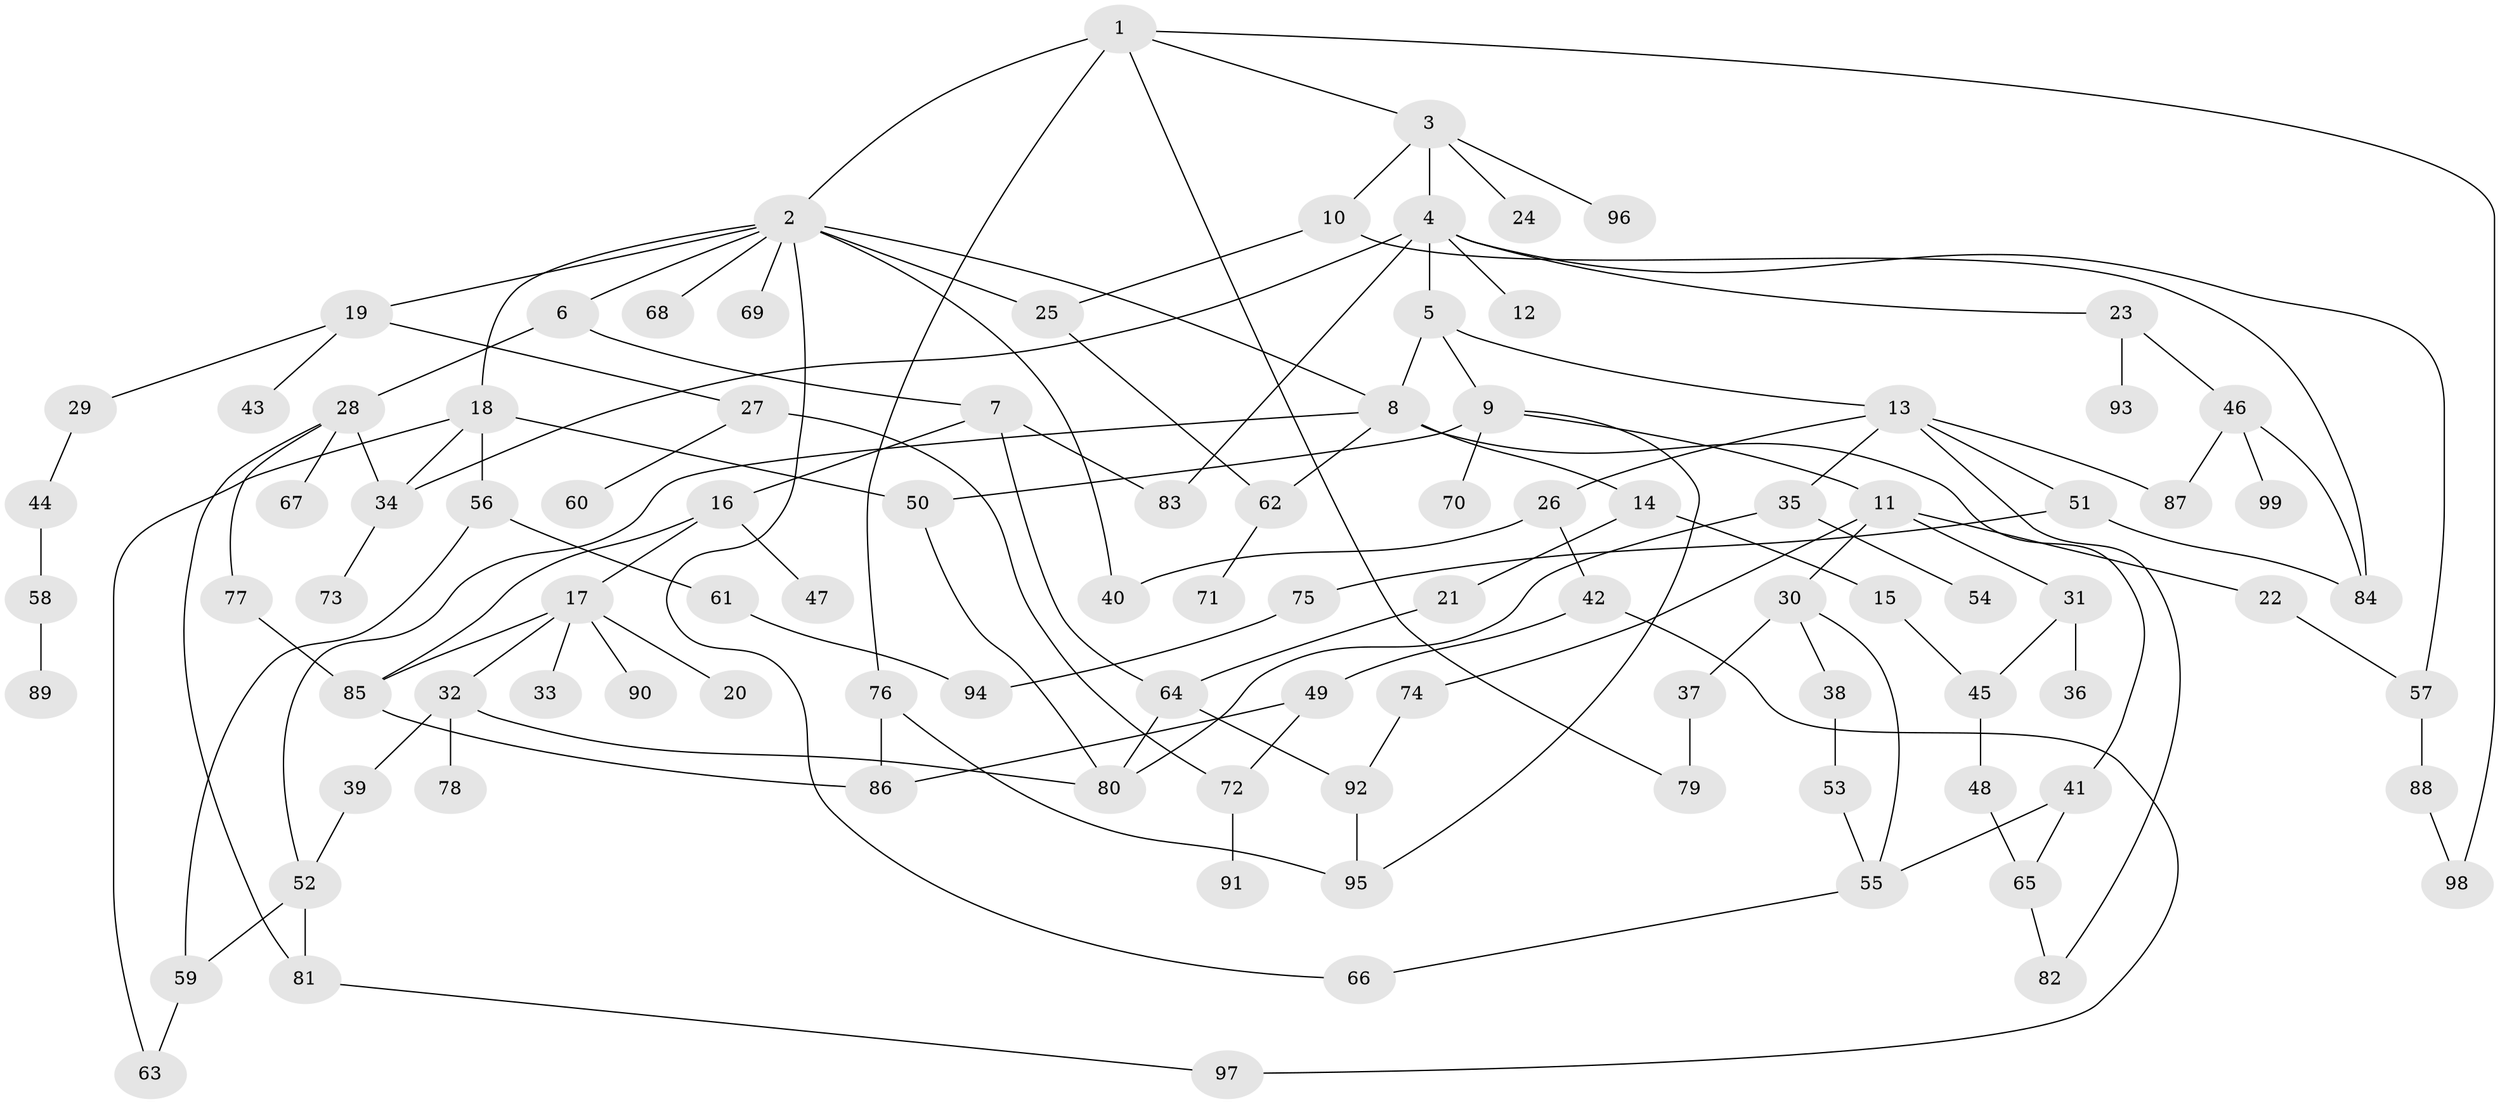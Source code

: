 // Generated by graph-tools (version 1.1) at 2025/01/03/09/25 03:01:05]
// undirected, 99 vertices, 136 edges
graph export_dot {
graph [start="1"]
  node [color=gray90,style=filled];
  1;
  2;
  3;
  4;
  5;
  6;
  7;
  8;
  9;
  10;
  11;
  12;
  13;
  14;
  15;
  16;
  17;
  18;
  19;
  20;
  21;
  22;
  23;
  24;
  25;
  26;
  27;
  28;
  29;
  30;
  31;
  32;
  33;
  34;
  35;
  36;
  37;
  38;
  39;
  40;
  41;
  42;
  43;
  44;
  45;
  46;
  47;
  48;
  49;
  50;
  51;
  52;
  53;
  54;
  55;
  56;
  57;
  58;
  59;
  60;
  61;
  62;
  63;
  64;
  65;
  66;
  67;
  68;
  69;
  70;
  71;
  72;
  73;
  74;
  75;
  76;
  77;
  78;
  79;
  80;
  81;
  82;
  83;
  84;
  85;
  86;
  87;
  88;
  89;
  90;
  91;
  92;
  93;
  94;
  95;
  96;
  97;
  98;
  99;
  1 -- 2;
  1 -- 3;
  1 -- 76;
  1 -- 79;
  1 -- 98;
  2 -- 6;
  2 -- 8;
  2 -- 18;
  2 -- 19;
  2 -- 25;
  2 -- 68;
  2 -- 69;
  2 -- 66;
  2 -- 40;
  3 -- 4;
  3 -- 10;
  3 -- 24;
  3 -- 96;
  4 -- 5;
  4 -- 12;
  4 -- 23;
  4 -- 34;
  4 -- 83;
  4 -- 57;
  5 -- 9;
  5 -- 13;
  5 -- 8;
  6 -- 7;
  6 -- 28;
  7 -- 16;
  7 -- 64;
  7 -- 83;
  8 -- 14;
  8 -- 41;
  8 -- 62;
  8 -- 52;
  9 -- 11;
  9 -- 50;
  9 -- 70;
  9 -- 95;
  10 -- 84;
  10 -- 25;
  11 -- 22;
  11 -- 30;
  11 -- 31;
  11 -- 74;
  13 -- 26;
  13 -- 35;
  13 -- 51;
  13 -- 87;
  13 -- 82;
  14 -- 15;
  14 -- 21;
  15 -- 45;
  16 -- 17;
  16 -- 47;
  16 -- 85;
  17 -- 20;
  17 -- 32;
  17 -- 33;
  17 -- 85;
  17 -- 90;
  18 -- 56;
  18 -- 50;
  18 -- 34;
  18 -- 63;
  19 -- 27;
  19 -- 29;
  19 -- 43;
  21 -- 64;
  22 -- 57;
  23 -- 46;
  23 -- 93;
  25 -- 62;
  26 -- 40;
  26 -- 42;
  27 -- 60;
  27 -- 72;
  28 -- 67;
  28 -- 77;
  28 -- 81;
  28 -- 34;
  29 -- 44;
  30 -- 37;
  30 -- 38;
  30 -- 55;
  31 -- 36;
  31 -- 45;
  32 -- 39;
  32 -- 78;
  32 -- 80;
  34 -- 73;
  35 -- 54;
  35 -- 80;
  37 -- 79;
  38 -- 53;
  39 -- 52;
  41 -- 65;
  41 -- 55;
  42 -- 49;
  42 -- 97;
  44 -- 58;
  45 -- 48;
  46 -- 87;
  46 -- 99;
  46 -- 84;
  48 -- 65;
  49 -- 86;
  49 -- 72;
  50 -- 80;
  51 -- 75;
  51 -- 84;
  52 -- 59;
  52 -- 81;
  53 -- 55;
  55 -- 66;
  56 -- 59;
  56 -- 61;
  57 -- 88;
  58 -- 89;
  59 -- 63;
  61 -- 94;
  62 -- 71;
  64 -- 92;
  64 -- 80;
  65 -- 82;
  72 -- 91;
  74 -- 92;
  75 -- 94;
  76 -- 95;
  76 -- 86;
  77 -- 85;
  81 -- 97;
  85 -- 86;
  88 -- 98;
  92 -- 95;
}
